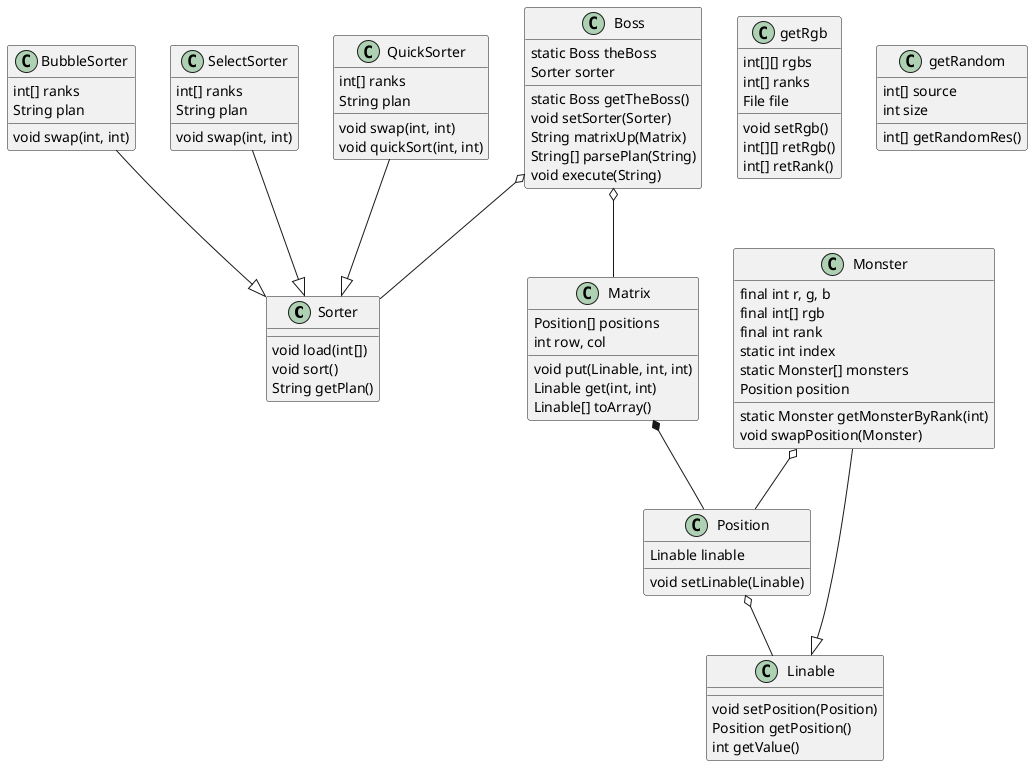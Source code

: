 @startuml

class Sorter{
    void load(int[])
    void sort()
    String getPlan()
}

class BubbleSorter{
    int[] ranks
    String plan
    void swap(int, int)
}

class SelectSorter{
    int[] ranks
    String plan
    void swap(int, int)
}

class QuickSorter{
    int[] ranks
    String plan
    void swap(int, int)
    void quickSort(int, int)
}

class Boss{
    static Boss theBoss
    Sorter sorter
    static Boss getTheBoss()
    void setSorter(Sorter)
    String matrixUp(Matrix)
    String[] parsePlan(String)
    void execute(String)
}

class Linable{
    void setPosition(Position)
    Position getPosition()
    int getValue()
}

class Monster{
    final int r, g, b
    final int[] rgb
    final int rank
    static int index
    static Monster[] monsters
    Position position

    static Monster getMonsterByRank(int)
    void swapPosition(Monster)
}

class Matrix{
    Position[] positions
    int row, col
    void put(Linable, int, int)
    Linable get(int, int)
    Linable[] toArray()
}

class Position{
    Linable linable
    void setLinable(Linable)
}

class getRgb{
    int[][] rgbs
    int[] ranks
    File file
    void setRgb()
    int[][] retRgb()
    int[] retRank()
}

class getRandom{
    int[] source
    int size
    int[] getRandomRes()
}

SelectSorter --|> Sorter
BubbleSorter --|> Sorter
QuickSorter --|> Sorter
Monster --|> Linable
Matrix *-- Position
Position o-- Linable
Monster o-- Position
Boss o-- Matrix
Boss o-- Sorter

@enduml